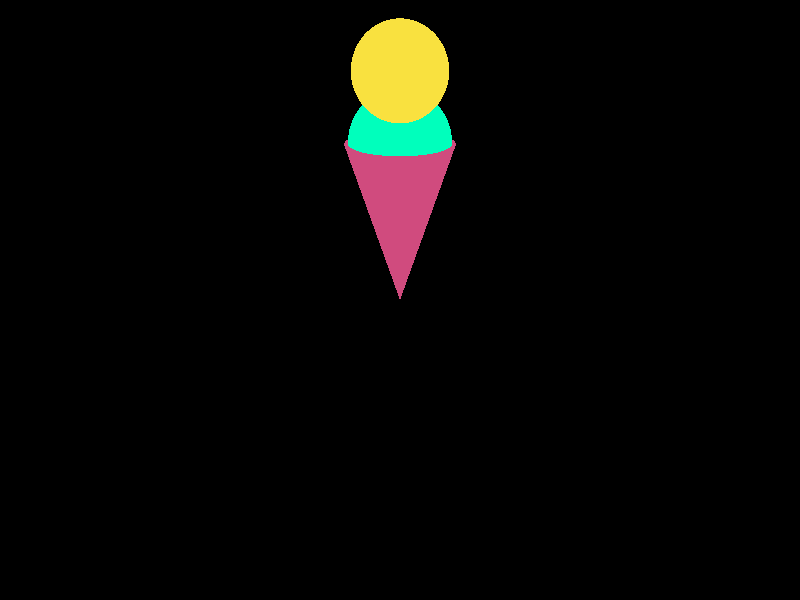 #include "colors.inc"

camera {
    location <0,7,-5>
    look_at <0,0,0>
}                  

light_source {
    <0,8,-5>
    color White
}              

cone{
    <0,0,0>,0
    <0,2,1>,0.7
           texture{ pigment{ color rgb<0.9,0.1,0.3>*0.7 }
                normal { pigment_pattern{ gradient <0,1,0> 
                                          sine_wave frequency 1/3 scale 0.08  
                                          color_map {[0, rgb 0.2]
                                                     [1, rgb 0.8]}
                                        }
                          1.5  
                          translate<0,-0.5,0>}
                 finish { phong 1  phong_size 5 reflection{ 0.15 } }
               } // end of texture ------------------------------------------ 


}    

sphere {
    <0,2,1>, 0.65
             texture { pigment{ color rgb< 0.0, 1.0, 0.5> } //  blue green
                // normal { bumps 0.5 scale 0.05 }
                   finish { phong 1 reflection 0.00}
                 } // end of texture 

}  
sphere {
    <0,3,1>,0.55
            texture{ pigment{ color rgb <0.95,0.750,0.05> }
                 normal { wood 2.5 scale 0.15 }
                 finish { phong 1  reflection{ 0.25 } }
               }  // end of texture ---------------------------

}

